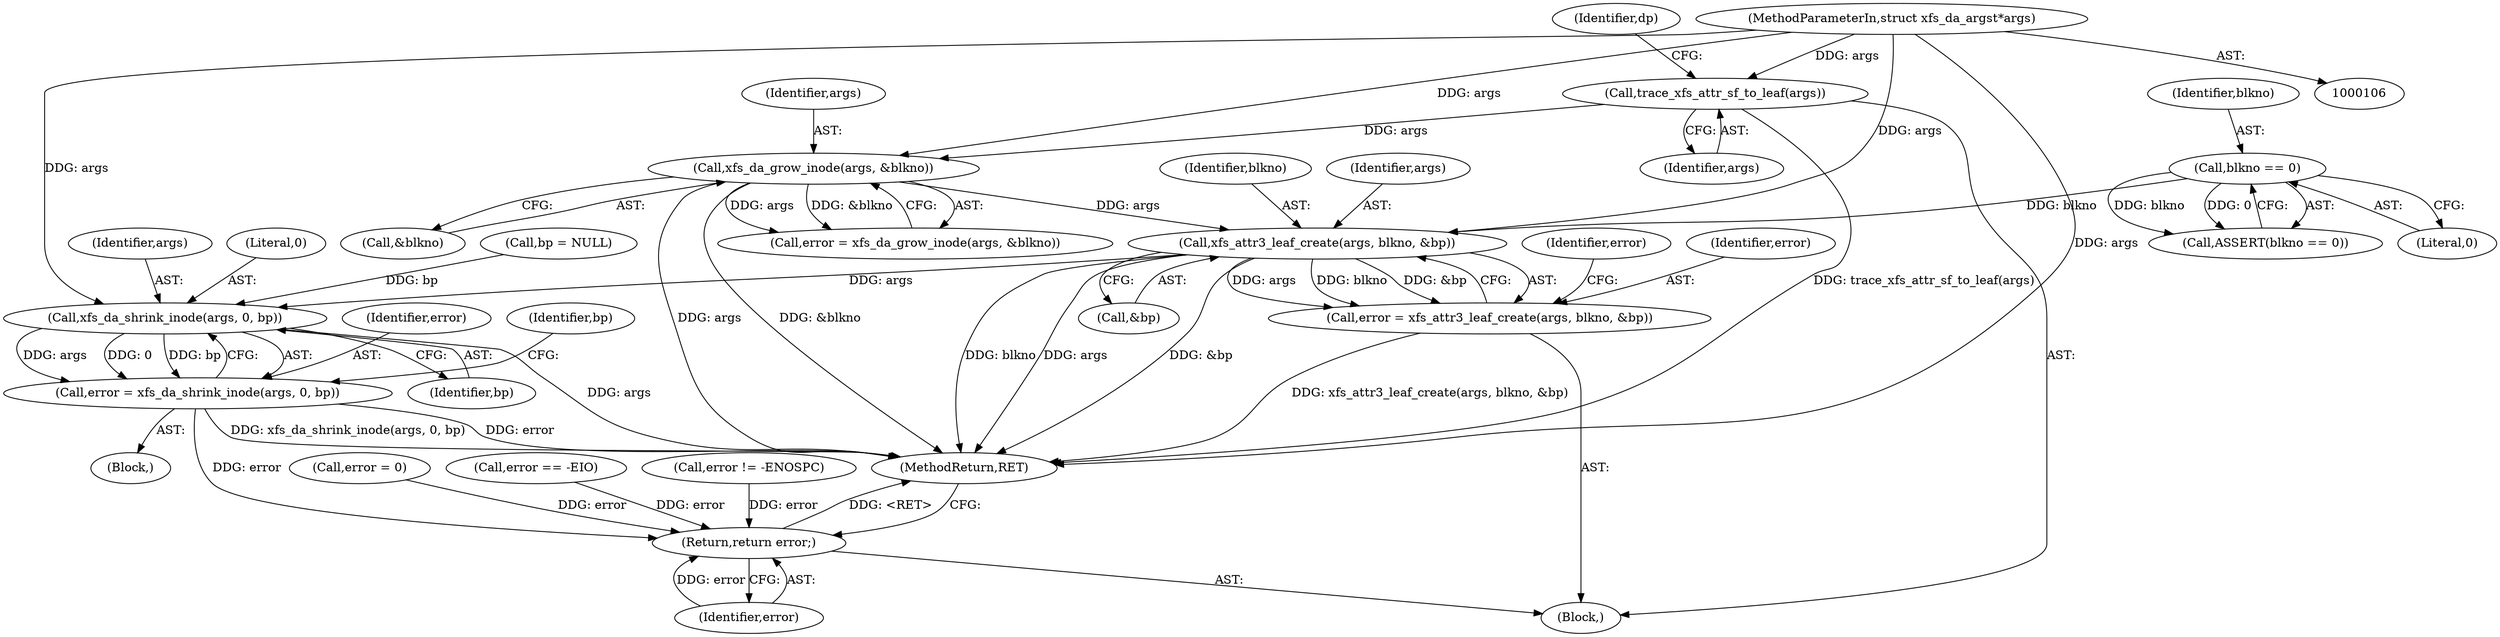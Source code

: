 digraph "0_linux_bb3d48dcf86a97dc25fe9fc2c11938e19cb4399a@API" {
"1000217" [label="(Call,xfs_attr3_leaf_create(args, blkno, &bp))"];
"1000185" [label="(Call,xfs_da_grow_inode(args, &blkno))"];
"1000121" [label="(Call,trace_xfs_attr_sf_to_leaf(args))"];
"1000107" [label="(MethodParameterIn,struct xfs_da_args\t*args)"];
"1000212" [label="(Call,blkno == 0)"];
"1000215" [label="(Call,error = xfs_attr3_leaf_create(args, blkno, &bp))"];
"1000227" [label="(Call,xfs_da_shrink_inode(args, 0, bp))"];
"1000225" [label="(Call,error = xfs_da_shrink_inode(args, 0, bp))"];
"1000421" [label="(Return,return error;)"];
"1000109" [label="(Block,)"];
"1000122" [label="(Identifier,args)"];
"1000226" [label="(Identifier,error)"];
"1000186" [label="(Identifier,args)"];
"1000180" [label="(Call,bp = NULL)"];
"1000230" [label="(Identifier,bp)"];
"1000217" [label="(Call,xfs_attr3_leaf_create(args, blkno, &bp))"];
"1000216" [label="(Identifier,error)"];
"1000121" [label="(Call,trace_xfs_attr_sf_to_leaf(args))"];
"1000183" [label="(Call,error = xfs_da_grow_inode(args, &blkno))"];
"1000213" [label="(Identifier,blkno)"];
"1000228" [label="(Identifier,args)"];
"1000215" [label="(Call,error = xfs_attr3_leaf_create(args, blkno, &bp))"];
"1000107" [label="(MethodParameterIn,struct xfs_da_args\t*args)"];
"1000411" [label="(Call,error = 0)"];
"1000193" [label="(Call,error == -EIO)"];
"1000185" [label="(Call,xfs_da_grow_inode(args, &blkno))"];
"1000212" [label="(Call,blkno == 0)"];
"1000229" [label="(Literal,0)"];
"1000225" [label="(Call,error = xfs_da_shrink_inode(args, 0, bp))"];
"1000223" [label="(Identifier,error)"];
"1000220" [label="(Call,&bp)"];
"1000400" [label="(Call,error != -ENOSPC)"];
"1000421" [label="(Return,return error;)"];
"1000423" [label="(MethodReturn,RET)"];
"1000232" [label="(Identifier,bp)"];
"1000187" [label="(Call,&blkno)"];
"1000124" [label="(Identifier,dp)"];
"1000219" [label="(Identifier,blkno)"];
"1000224" [label="(Block,)"];
"1000422" [label="(Identifier,error)"];
"1000218" [label="(Identifier,args)"];
"1000211" [label="(Call,ASSERT(blkno == 0))"];
"1000214" [label="(Literal,0)"];
"1000227" [label="(Call,xfs_da_shrink_inode(args, 0, bp))"];
"1000217" -> "1000215"  [label="AST: "];
"1000217" -> "1000220"  [label="CFG: "];
"1000218" -> "1000217"  [label="AST: "];
"1000219" -> "1000217"  [label="AST: "];
"1000220" -> "1000217"  [label="AST: "];
"1000215" -> "1000217"  [label="CFG: "];
"1000217" -> "1000423"  [label="DDG: blkno"];
"1000217" -> "1000423"  [label="DDG: args"];
"1000217" -> "1000423"  [label="DDG: &bp"];
"1000217" -> "1000215"  [label="DDG: args"];
"1000217" -> "1000215"  [label="DDG: blkno"];
"1000217" -> "1000215"  [label="DDG: &bp"];
"1000185" -> "1000217"  [label="DDG: args"];
"1000107" -> "1000217"  [label="DDG: args"];
"1000212" -> "1000217"  [label="DDG: blkno"];
"1000217" -> "1000227"  [label="DDG: args"];
"1000185" -> "1000183"  [label="AST: "];
"1000185" -> "1000187"  [label="CFG: "];
"1000186" -> "1000185"  [label="AST: "];
"1000187" -> "1000185"  [label="AST: "];
"1000183" -> "1000185"  [label="CFG: "];
"1000185" -> "1000423"  [label="DDG: args"];
"1000185" -> "1000423"  [label="DDG: &blkno"];
"1000185" -> "1000183"  [label="DDG: args"];
"1000185" -> "1000183"  [label="DDG: &blkno"];
"1000121" -> "1000185"  [label="DDG: args"];
"1000107" -> "1000185"  [label="DDG: args"];
"1000121" -> "1000109"  [label="AST: "];
"1000121" -> "1000122"  [label="CFG: "];
"1000122" -> "1000121"  [label="AST: "];
"1000124" -> "1000121"  [label="CFG: "];
"1000121" -> "1000423"  [label="DDG: trace_xfs_attr_sf_to_leaf(args)"];
"1000107" -> "1000121"  [label="DDG: args"];
"1000107" -> "1000106"  [label="AST: "];
"1000107" -> "1000423"  [label="DDG: args"];
"1000107" -> "1000227"  [label="DDG: args"];
"1000212" -> "1000211"  [label="AST: "];
"1000212" -> "1000214"  [label="CFG: "];
"1000213" -> "1000212"  [label="AST: "];
"1000214" -> "1000212"  [label="AST: "];
"1000211" -> "1000212"  [label="CFG: "];
"1000212" -> "1000211"  [label="DDG: blkno"];
"1000212" -> "1000211"  [label="DDG: 0"];
"1000215" -> "1000109"  [label="AST: "];
"1000216" -> "1000215"  [label="AST: "];
"1000223" -> "1000215"  [label="CFG: "];
"1000215" -> "1000423"  [label="DDG: xfs_attr3_leaf_create(args, blkno, &bp)"];
"1000227" -> "1000225"  [label="AST: "];
"1000227" -> "1000230"  [label="CFG: "];
"1000228" -> "1000227"  [label="AST: "];
"1000229" -> "1000227"  [label="AST: "];
"1000230" -> "1000227"  [label="AST: "];
"1000225" -> "1000227"  [label="CFG: "];
"1000227" -> "1000423"  [label="DDG: args"];
"1000227" -> "1000225"  [label="DDG: args"];
"1000227" -> "1000225"  [label="DDG: 0"];
"1000227" -> "1000225"  [label="DDG: bp"];
"1000180" -> "1000227"  [label="DDG: bp"];
"1000225" -> "1000224"  [label="AST: "];
"1000226" -> "1000225"  [label="AST: "];
"1000232" -> "1000225"  [label="CFG: "];
"1000225" -> "1000423"  [label="DDG: xfs_da_shrink_inode(args, 0, bp)"];
"1000225" -> "1000423"  [label="DDG: error"];
"1000225" -> "1000421"  [label="DDG: error"];
"1000421" -> "1000109"  [label="AST: "];
"1000421" -> "1000422"  [label="CFG: "];
"1000422" -> "1000421"  [label="AST: "];
"1000423" -> "1000421"  [label="CFG: "];
"1000421" -> "1000423"  [label="DDG: <RET>"];
"1000422" -> "1000421"  [label="DDG: error"];
"1000193" -> "1000421"  [label="DDG: error"];
"1000411" -> "1000421"  [label="DDG: error"];
"1000400" -> "1000421"  [label="DDG: error"];
}
